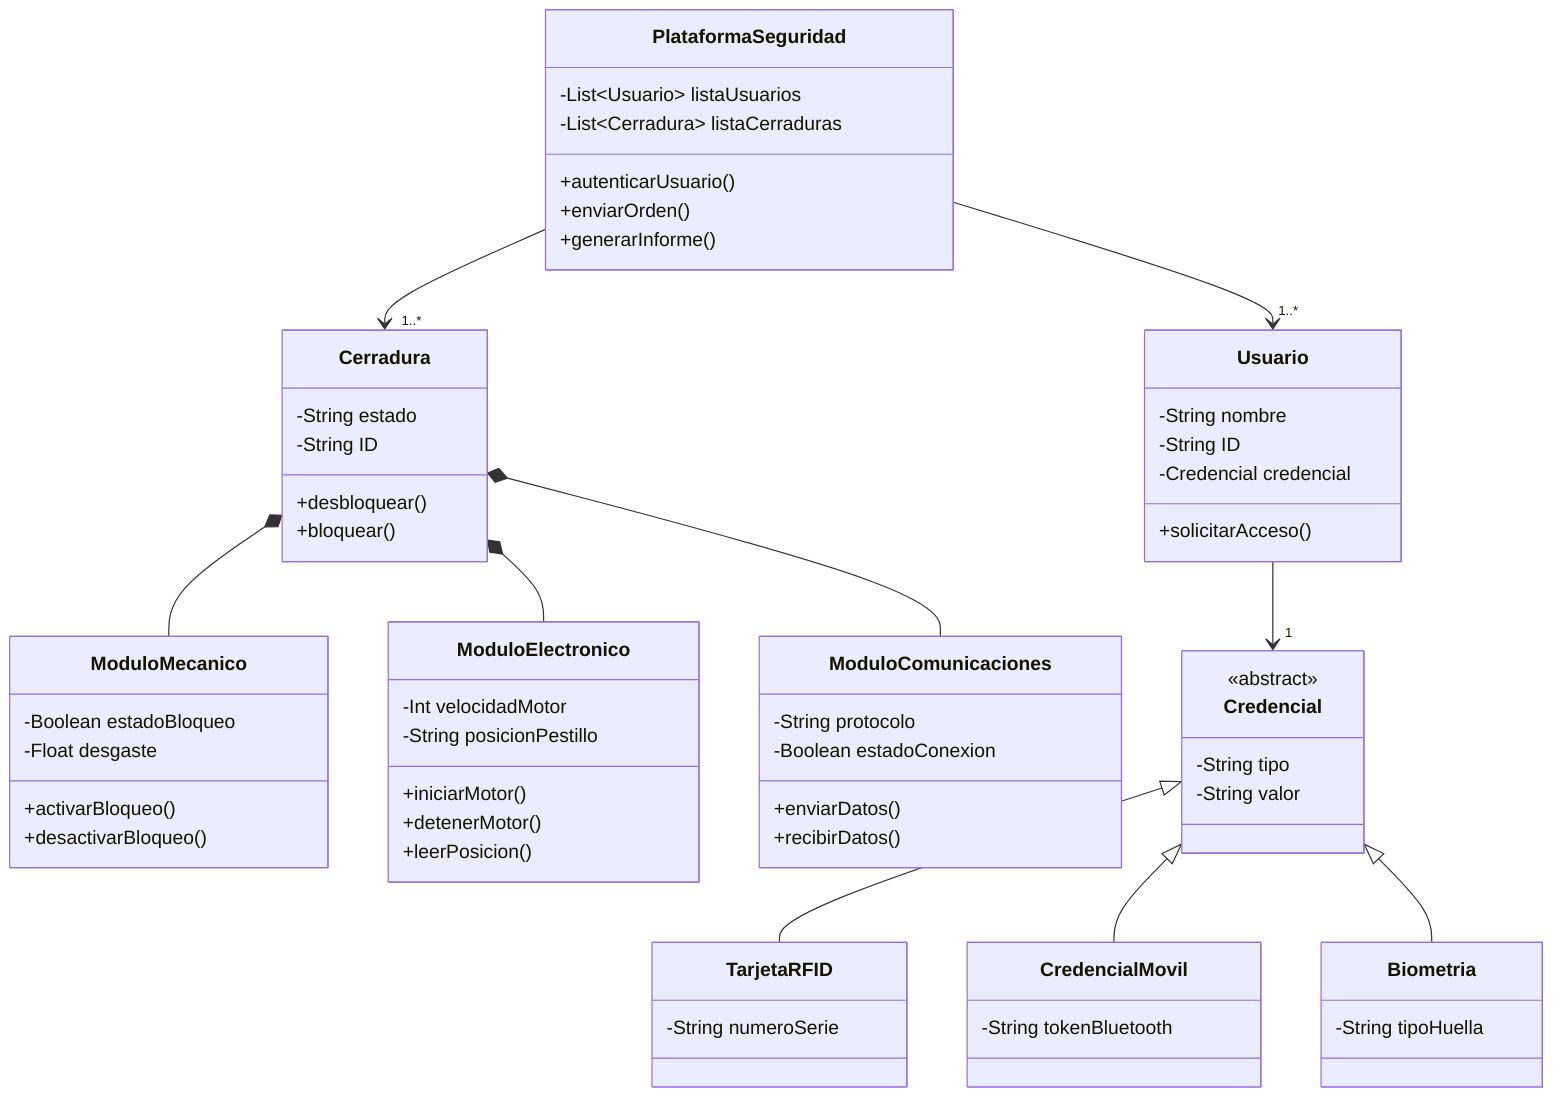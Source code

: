 classDiagram
    class Cerradura {
        -String estado
        -String ID
        +desbloquear()
        +bloquear()
    }

    class ModuloMecanico {
        -Boolean estadoBloqueo
        -Float desgaste
        +activarBloqueo()
        +desactivarBloqueo()
    }

    class ModuloElectronico {
        -Int velocidadMotor
        -String posicionPestillo
        +iniciarMotor()
        +detenerMotor()
        +leerPosicion()
    }

    class ModuloComunicaciones {
        -String protocolo
        -Boolean estadoConexion
        +enviarDatos()
        +recibirDatos()
    }

    class PlataformaSeguridad {
        -List~Usuario~ listaUsuarios
        -List~Cerradura~ listaCerraduras
        +autenticarUsuario()
        +enviarOrden()
        +generarInforme()
    }

    class Usuario {
        -String nombre
        -String ID
        -Credencial credencial
        +solicitarAcceso()
    }

    class Credencial {
        <<abstract>>
        -String tipo
        -String valor
    }

    class TarjetaRFID {
        -String numeroSerie
    }

    class CredencialMovil {
        -String tokenBluetooth
    }

    class Biometria {
        -String tipoHuella
    }

    Cerradura *-- ModuloMecanico
    Cerradura *-- ModuloElectronico
    Cerradura *-- ModuloComunicaciones
    
    PlataformaSeguridad --> "1..*" Cerradura
    PlataformaSeguridad --> "1..*" Usuario
    
    Usuario --> "1" Credencial
    
    Credencial <|-- TarjetaRFID
    Credencial <|-- CredencialMovil
    Credencial <|-- Biometria